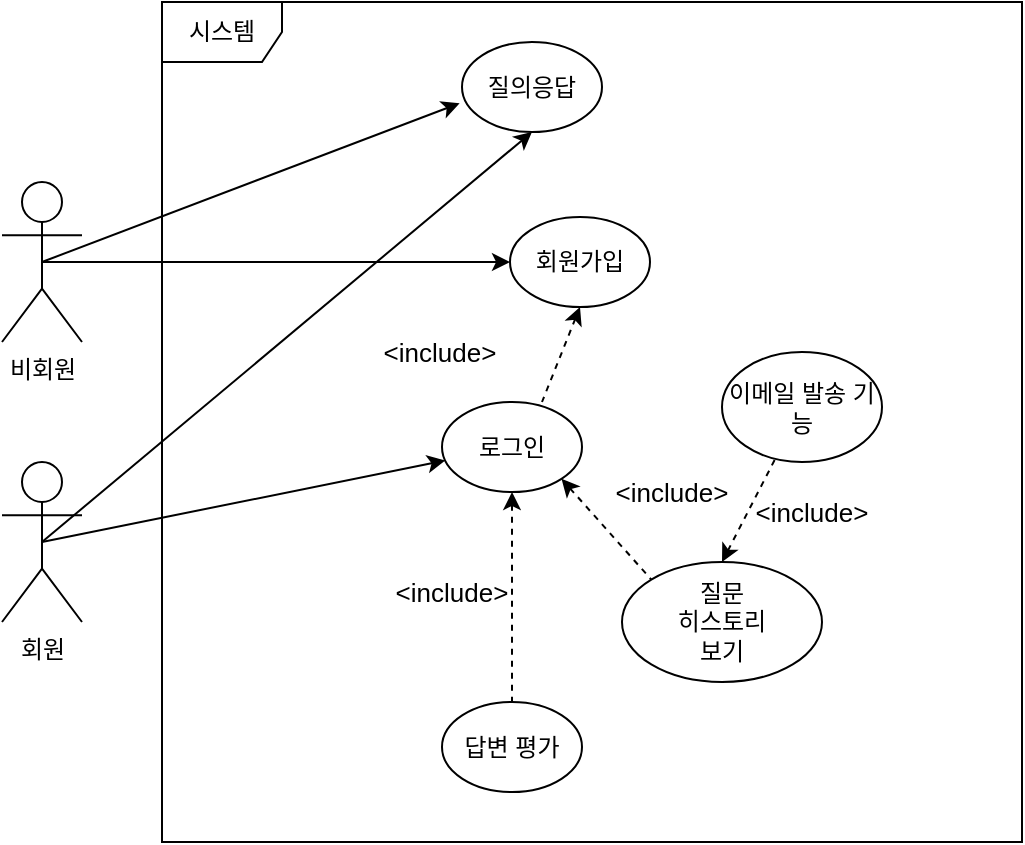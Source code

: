 <mxfile version="24.7.17">
  <diagram name="페이지-1" id="rBmJIZxG7yvCgtCbwhHX">
    <mxGraphModel dx="1050" dy="557" grid="1" gridSize="10" guides="1" tooltips="1" connect="1" arrows="1" fold="1" page="1" pageScale="1" pageWidth="827" pageHeight="1169" math="0" shadow="0">
      <root>
        <mxCell id="0" />
        <mxCell id="1" parent="0" />
        <mxCell id="LRpRrJoJS7gSsxNJ8h3g-16" style="rounded=0;orthogonalLoop=1;jettySize=auto;html=1;exitX=0.5;exitY=0.5;exitDx=0;exitDy=0;exitPerimeter=0;entryX=0.5;entryY=1;entryDx=0;entryDy=0;" parent="1" source="bBUdrtgZRIGRnJ31DBfr-1" target="9bF_0-tk3opLI7xKJc2A-7" edge="1">
          <mxGeometry relative="1" as="geometry" />
        </mxCell>
        <mxCell id="AkA_bDjlSCCf6DmTu4Lm-1" style="rounded=0;orthogonalLoop=1;jettySize=auto;html=1;exitX=0.5;exitY=0.5;exitDx=0;exitDy=0;exitPerimeter=0;" parent="1" source="bBUdrtgZRIGRnJ31DBfr-1" target="bBUdrtgZRIGRnJ31DBfr-3" edge="1">
          <mxGeometry relative="1" as="geometry" />
        </mxCell>
        <mxCell id="bBUdrtgZRIGRnJ31DBfr-1" value="회원" style="shape=umlActor;verticalLabelPosition=bottom;verticalAlign=top;html=1;outlineConnect=0;" parent="1" vertex="1">
          <mxGeometry x="90" y="250" width="40" height="80" as="geometry" />
        </mxCell>
        <mxCell id="LRpRrJoJS7gSsxNJ8h3g-20" style="rounded=0;orthogonalLoop=1;jettySize=auto;html=1;exitX=1;exitY=1;exitDx=0;exitDy=0;entryX=0;entryY=0;entryDx=0;entryDy=0;dashed=1;startArrow=classic;startFill=1;endArrow=none;endFill=0;" parent="1" source="bBUdrtgZRIGRnJ31DBfr-3" target="bBUdrtgZRIGRnJ31DBfr-8" edge="1">
          <mxGeometry relative="1" as="geometry" />
        </mxCell>
        <mxCell id="LRpRrJoJS7gSsxNJ8h3g-21" style="rounded=0;orthogonalLoop=1;jettySize=auto;html=1;exitX=0.5;exitY=1;exitDx=0;exitDy=0;entryX=0.5;entryY=0;entryDx=0;entryDy=0;dashed=1;endArrow=none;endFill=0;startArrow=classic;startFill=1;" parent="1" source="bBUdrtgZRIGRnJ31DBfr-3" target="LRpRrJoJS7gSsxNJ8h3g-5" edge="1">
          <mxGeometry relative="1" as="geometry" />
        </mxCell>
        <mxCell id="bBUdrtgZRIGRnJ31DBfr-3" value="로그인" style="ellipse;whiteSpace=wrap;html=1;" parent="1" vertex="1">
          <mxGeometry x="310" y="220" width="70" height="45" as="geometry" />
        </mxCell>
        <mxCell id="LRpRrJoJS7gSsxNJ8h3g-22" style="rounded=0;orthogonalLoop=1;jettySize=auto;html=1;exitX=0.5;exitY=0;exitDx=0;exitDy=0;dashed=1;startArrow=classic;startFill=1;endArrow=none;endFill=0;" parent="1" source="bBUdrtgZRIGRnJ31DBfr-8" target="LRpRrJoJS7gSsxNJ8h3g-4" edge="1">
          <mxGeometry relative="1" as="geometry" />
        </mxCell>
        <mxCell id="bBUdrtgZRIGRnJ31DBfr-8" value="&lt;div&gt;질문&lt;/div&gt;히스토리&lt;div&gt;보기&lt;/div&gt;" style="ellipse;whiteSpace=wrap;html=1;" parent="1" vertex="1">
          <mxGeometry x="400" y="300" width="100" height="60" as="geometry" />
        </mxCell>
        <mxCell id="9bF_0-tk3opLI7xKJc2A-7" value="질의응답" style="ellipse;whiteSpace=wrap;html=1;" parent="1" vertex="1">
          <mxGeometry x="320" y="40" width="70" height="45" as="geometry" />
        </mxCell>
        <mxCell id="9bF_0-tk3opLI7xKJc2A-15" value="&lt;font style=&quot;font-size: 13px;&quot;&gt;&amp;lt;include&amp;gt;&lt;/font&gt;" style="text;html=1;align=center;verticalAlign=middle;whiteSpace=wrap;rounded=0;" parent="1" vertex="1">
          <mxGeometry x="274" y="180" width="70" height="30" as="geometry" />
        </mxCell>
        <mxCell id="LRpRrJoJS7gSsxNJ8h3g-8" style="rounded=0;orthogonalLoop=1;jettySize=auto;html=1;exitX=0.5;exitY=0.5;exitDx=0;exitDy=0;exitPerimeter=0;entryX=-0.017;entryY=0.68;entryDx=0;entryDy=0;entryPerimeter=0;" parent="1" source="9bF_0-tk3opLI7xKJc2A-23" target="9bF_0-tk3opLI7xKJc2A-7" edge="1">
          <mxGeometry relative="1" as="geometry" />
        </mxCell>
        <mxCell id="LRpRrJoJS7gSsxNJ8h3g-9" style="edgeStyle=orthogonalEdgeStyle;rounded=0;orthogonalLoop=1;jettySize=auto;html=1;exitX=0.5;exitY=0.5;exitDx=0;exitDy=0;exitPerimeter=0;entryX=0;entryY=0.5;entryDx=0;entryDy=0;" parent="1" source="9bF_0-tk3opLI7xKJc2A-23" target="LRpRrJoJS7gSsxNJ8h3g-2" edge="1">
          <mxGeometry relative="1" as="geometry" />
        </mxCell>
        <mxCell id="9bF_0-tk3opLI7xKJc2A-23" value="비회원" style="shape=umlActor;verticalLabelPosition=bottom;verticalAlign=top;html=1;outlineConnect=0;" parent="1" vertex="1">
          <mxGeometry x="90" y="110" width="40" height="80" as="geometry" />
        </mxCell>
        <mxCell id="LRpRrJoJS7gSsxNJ8h3g-13" style="rounded=0;orthogonalLoop=1;jettySize=auto;html=1;exitX=0.5;exitY=1;exitDx=0;exitDy=0;entryX=1;entryY=0.5;entryDx=0;entryDy=0;strokeColor=none;" parent="1" source="LRpRrJoJS7gSsxNJ8h3g-2" target="bBUdrtgZRIGRnJ31DBfr-3" edge="1">
          <mxGeometry relative="1" as="geometry" />
        </mxCell>
        <mxCell id="LRpRrJoJS7gSsxNJ8h3g-18" style="rounded=0;orthogonalLoop=1;jettySize=auto;html=1;exitX=0.5;exitY=1;exitDx=0;exitDy=0;dashed=1;startArrow=classic;startFill=1;endArrow=none;endFill=0;" parent="1" source="LRpRrJoJS7gSsxNJ8h3g-2" edge="1">
          <mxGeometry relative="1" as="geometry">
            <mxPoint x="360" y="220" as="targetPoint" />
          </mxGeometry>
        </mxCell>
        <mxCell id="LRpRrJoJS7gSsxNJ8h3g-2" value="회원가입" style="ellipse;whiteSpace=wrap;html=1;" parent="1" vertex="1">
          <mxGeometry x="344" y="127.5" width="70" height="45" as="geometry" />
        </mxCell>
        <mxCell id="LRpRrJoJS7gSsxNJ8h3g-4" value="이메일 발송 기능" style="ellipse;whiteSpace=wrap;html=1;" parent="1" vertex="1">
          <mxGeometry x="450" y="195" width="80" height="55" as="geometry" />
        </mxCell>
        <mxCell id="LRpRrJoJS7gSsxNJ8h3g-5" value="답변 평가" style="ellipse;whiteSpace=wrap;html=1;" parent="1" vertex="1">
          <mxGeometry x="310" y="370" width="70" height="45" as="geometry" />
        </mxCell>
        <mxCell id="LRpRrJoJS7gSsxNJ8h3g-19" value="시스템" style="shape=umlFrame;whiteSpace=wrap;html=1;pointerEvents=0;" parent="1" vertex="1">
          <mxGeometry x="170" y="20" width="430" height="420" as="geometry" />
        </mxCell>
        <mxCell id="LRpRrJoJS7gSsxNJ8h3g-23" value="&lt;font style=&quot;font-size: 13px;&quot;&gt;&amp;lt;include&amp;gt;&lt;/font&gt;" style="text;html=1;align=center;verticalAlign=middle;whiteSpace=wrap;rounded=0;" parent="1" vertex="1">
          <mxGeometry x="390" y="250" width="70" height="30" as="geometry" />
        </mxCell>
        <mxCell id="LRpRrJoJS7gSsxNJ8h3g-24" value="&lt;font style=&quot;font-size: 13px;&quot;&gt;&amp;lt;include&amp;gt;&lt;/font&gt;" style="text;html=1;align=center;verticalAlign=middle;whiteSpace=wrap;rounded=0;" parent="1" vertex="1">
          <mxGeometry x="280" y="300" width="70" height="30" as="geometry" />
        </mxCell>
        <mxCell id="LRpRrJoJS7gSsxNJ8h3g-25" value="&lt;font style=&quot;font-size: 13px;&quot;&gt;&amp;lt;include&amp;gt;&lt;/font&gt;" style="text;html=1;align=center;verticalAlign=middle;whiteSpace=wrap;rounded=0;" parent="1" vertex="1">
          <mxGeometry x="460" y="260" width="70" height="30" as="geometry" />
        </mxCell>
      </root>
    </mxGraphModel>
  </diagram>
</mxfile>
